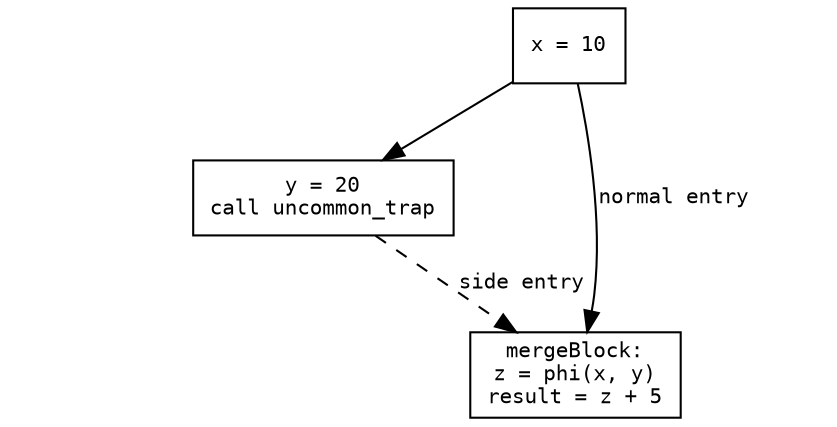 digraph {
	node[shape=box, fontname=Courier,fontsize=10];
	edge[fontname=Courier,fontsize=10];
	graph[ratio=0.5]
	def[label="x = 10"];
	redef[label="y = 20\ncall uncommon_trap"];
	use[label="mergeBlock:\nz = phi(x, y)\nresult = z + 5"];

	def -> redef;
	redef -> use[label="side entry", style="dashed"];
	def -> use[label="normal entry"];
}
